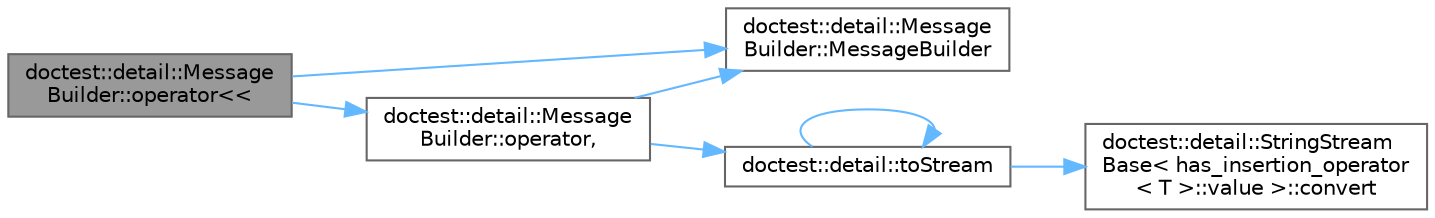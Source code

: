digraph "doctest::detail::MessageBuilder::operator&lt;&lt;"
{
 // LATEX_PDF_SIZE
  bgcolor="transparent";
  edge [fontname=Helvetica,fontsize=10,labelfontname=Helvetica,labelfontsize=10];
  node [fontname=Helvetica,fontsize=10,shape=box,height=0.2,width=0.4];
  rankdir="LR";
  Node1 [id="Node000001",label="doctest::detail::Message\lBuilder::operator\<\<",height=0.2,width=0.4,color="gray40", fillcolor="grey60", style="filled", fontcolor="black",tooltip=" "];
  Node1 -> Node2 [id="edge1_Node000001_Node000002",color="steelblue1",style="solid",tooltip=" "];
  Node2 [id="Node000002",label="doctest::detail::Message\lBuilder::MessageBuilder",height=0.2,width=0.4,color="grey40", fillcolor="white", style="filled",URL="$structdoctest_1_1detail_1_1_message_builder.html#a93cb6f180968d38cb0f18b08ec6c9000",tooltip=" "];
  Node1 -> Node3 [id="edge2_Node000001_Node000003",color="steelblue1",style="solid",tooltip=" "];
  Node3 [id="Node000003",label="doctest::detail::Message\lBuilder::operator,",height=0.2,width=0.4,color="grey40", fillcolor="white", style="filled",URL="$structdoctest_1_1detail_1_1_message_builder.html#a2c88e23f836089f12a7496d2b48e6f0e",tooltip=" "];
  Node3 -> Node2 [id="edge3_Node000003_Node000002",color="steelblue1",style="solid",tooltip=" "];
  Node3 -> Node4 [id="edge4_Node000003_Node000004",color="steelblue1",style="solid",tooltip=" "];
  Node4 [id="Node000004",label="doctest::detail::toStream",height=0.2,width=0.4,color="grey40", fillcolor="white", style="filled",URL="$namespacedoctest_1_1detail.html#a71b40611173c82709726b36715229179",tooltip=" "];
  Node4 -> Node5 [id="edge5_Node000004_Node000005",color="steelblue1",style="solid",tooltip=" "];
  Node5 [id="Node000005",label="doctest::detail::StringStream\lBase\< has_insertion_operator\l\< T \>::value \>::convert",height=0.2,width=0.4,color="grey40", fillcolor="white", style="filled",URL="$structdoctest_1_1detail_1_1_string_stream_base.html#a0eca8e2711f17a565fea3696635a3833",tooltip=" "];
  Node4 -> Node4 [id="edge6_Node000004_Node000004",color="steelblue1",style="solid",tooltip=" "];
}

